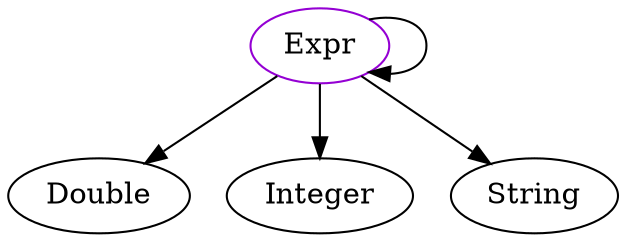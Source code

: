 digraph expr{
Expr	[shape=oval, color=darkviolet, label="Expr"];
Expr -> Double;
Expr -> Integer;
Expr -> String;
Expr -> Expr;
}
